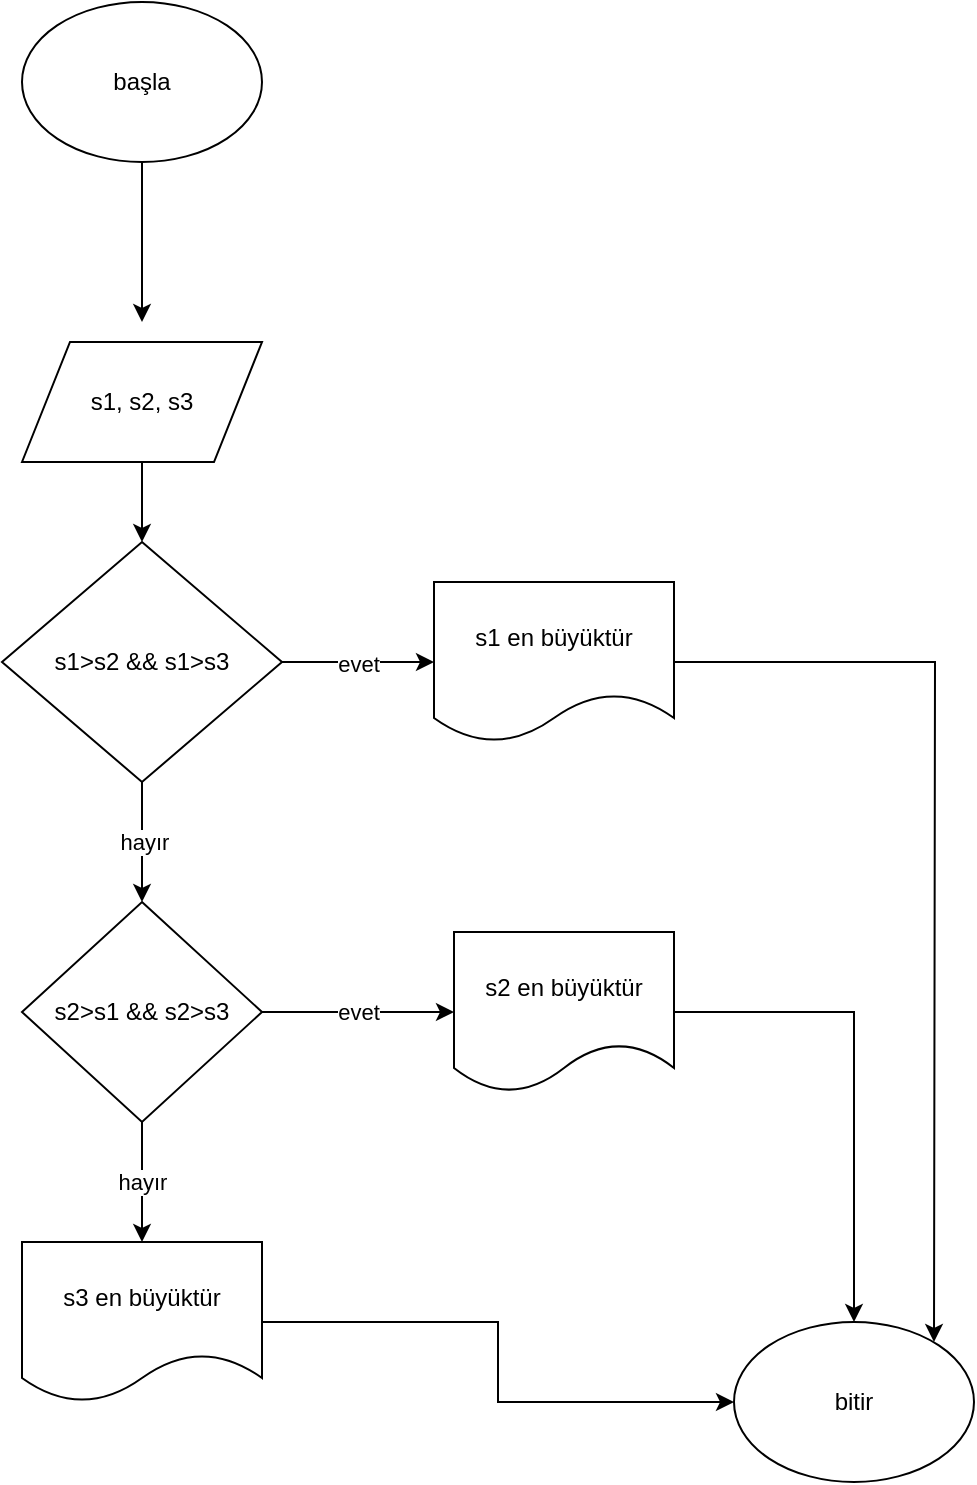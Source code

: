 <mxfile version="12.8.4" type="device"><diagram id="FPWQKBdUPEqIUg2I9zfN" name="Page-1"><mxGraphModel dx="1011" dy="825" grid="1" gridSize="10" guides="1" tooltips="1" connect="1" arrows="1" fold="1" page="1" pageScale="1" pageWidth="827" pageHeight="1169" math="0" shadow="0"><root><mxCell id="0"/><mxCell id="1" parent="0"/><mxCell id="6e_xKL5CZ2_VzSZ2Yw4f-2" style="edgeStyle=orthogonalEdgeStyle;rounded=0;orthogonalLoop=1;jettySize=auto;html=1;" edge="1" parent="1" source="6e_xKL5CZ2_VzSZ2Yw4f-1"><mxGeometry relative="1" as="geometry"><mxPoint x="354" y="250" as="targetPoint"/></mxGeometry></mxCell><mxCell id="6e_xKL5CZ2_VzSZ2Yw4f-1" value="başla&lt;br&gt;" style="ellipse;whiteSpace=wrap;html=1;" vertex="1" parent="1"><mxGeometry x="294" y="90" width="120" height="80" as="geometry"/></mxCell><mxCell id="6e_xKL5CZ2_VzSZ2Yw4f-5" style="edgeStyle=orthogonalEdgeStyle;rounded=0;orthogonalLoop=1;jettySize=auto;html=1;entryX=0.5;entryY=0;entryDx=0;entryDy=0;" edge="1" parent="1" source="6e_xKL5CZ2_VzSZ2Yw4f-3" target="6e_xKL5CZ2_VzSZ2Yw4f-4"><mxGeometry relative="1" as="geometry"/></mxCell><mxCell id="6e_xKL5CZ2_VzSZ2Yw4f-3" value="s1, s2, s3" style="shape=parallelogram;perimeter=parallelogramPerimeter;whiteSpace=wrap;html=1;" vertex="1" parent="1"><mxGeometry x="294" y="260" width="120" height="60" as="geometry"/></mxCell><mxCell id="6e_xKL5CZ2_VzSZ2Yw4f-6" value="evet" style="edgeStyle=orthogonalEdgeStyle;rounded=0;orthogonalLoop=1;jettySize=auto;html=1;" edge="1" parent="1" source="6e_xKL5CZ2_VzSZ2Yw4f-4"><mxGeometry relative="1" as="geometry"><mxPoint x="500" y="420" as="targetPoint"/></mxGeometry></mxCell><mxCell id="6e_xKL5CZ2_VzSZ2Yw4f-8" value="hayır" style="edgeStyle=orthogonalEdgeStyle;rounded=0;orthogonalLoop=1;jettySize=auto;html=1;" edge="1" parent="1" source="6e_xKL5CZ2_VzSZ2Yw4f-4"><mxGeometry relative="1" as="geometry"><mxPoint x="354" y="540" as="targetPoint"/></mxGeometry></mxCell><mxCell id="6e_xKL5CZ2_VzSZ2Yw4f-4" value="s1&amp;gt;s2 &amp;amp;&amp;amp; s1&amp;gt;s3" style="rhombus;whiteSpace=wrap;html=1;" vertex="1" parent="1"><mxGeometry x="284" y="360" width="140" height="120" as="geometry"/></mxCell><mxCell id="6e_xKL5CZ2_VzSZ2Yw4f-15" style="edgeStyle=orthogonalEdgeStyle;rounded=0;orthogonalLoop=1;jettySize=auto;html=1;" edge="1" parent="1" source="6e_xKL5CZ2_VzSZ2Yw4f-7"><mxGeometry relative="1" as="geometry"><mxPoint x="750" y="760" as="targetPoint"/></mxGeometry></mxCell><mxCell id="6e_xKL5CZ2_VzSZ2Yw4f-7" value="s1 en büyüktür" style="shape=document;whiteSpace=wrap;html=1;boundedLbl=1;" vertex="1" parent="1"><mxGeometry x="500" y="380" width="120" height="80" as="geometry"/></mxCell><mxCell id="6e_xKL5CZ2_VzSZ2Yw4f-10" value="evet" style="edgeStyle=orthogonalEdgeStyle;rounded=0;orthogonalLoop=1;jettySize=auto;html=1;" edge="1" parent="1" source="6e_xKL5CZ2_VzSZ2Yw4f-9" target="6e_xKL5CZ2_VzSZ2Yw4f-11"><mxGeometry relative="1" as="geometry"><mxPoint x="500" y="595" as="targetPoint"/></mxGeometry></mxCell><mxCell id="6e_xKL5CZ2_VzSZ2Yw4f-12" value="hayır" style="edgeStyle=orthogonalEdgeStyle;rounded=0;orthogonalLoop=1;jettySize=auto;html=1;" edge="1" parent="1" source="6e_xKL5CZ2_VzSZ2Yw4f-9" target="6e_xKL5CZ2_VzSZ2Yw4f-13"><mxGeometry relative="1" as="geometry"><mxPoint x="354" y="720" as="targetPoint"/></mxGeometry></mxCell><mxCell id="6e_xKL5CZ2_VzSZ2Yw4f-9" value="s2&amp;gt;s1 &amp;amp;&amp;amp; s2&amp;gt;s3" style="rhombus;whiteSpace=wrap;html=1;" vertex="1" parent="1"><mxGeometry x="294" y="540" width="120" height="110" as="geometry"/></mxCell><mxCell id="6e_xKL5CZ2_VzSZ2Yw4f-16" style="edgeStyle=orthogonalEdgeStyle;rounded=0;orthogonalLoop=1;jettySize=auto;html=1;" edge="1" parent="1" source="6e_xKL5CZ2_VzSZ2Yw4f-11" target="6e_xKL5CZ2_VzSZ2Yw4f-14"><mxGeometry relative="1" as="geometry"/></mxCell><mxCell id="6e_xKL5CZ2_VzSZ2Yw4f-11" value="s2 en büyüktür" style="shape=document;whiteSpace=wrap;html=1;boundedLbl=1;" vertex="1" parent="1"><mxGeometry x="510" y="555" width="110" height="80" as="geometry"/></mxCell><mxCell id="6e_xKL5CZ2_VzSZ2Yw4f-17" style="edgeStyle=orthogonalEdgeStyle;rounded=0;orthogonalLoop=1;jettySize=auto;html=1;entryX=0;entryY=0.5;entryDx=0;entryDy=0;" edge="1" parent="1" source="6e_xKL5CZ2_VzSZ2Yw4f-13" target="6e_xKL5CZ2_VzSZ2Yw4f-14"><mxGeometry relative="1" as="geometry"/></mxCell><mxCell id="6e_xKL5CZ2_VzSZ2Yw4f-13" value="s3 en büyüktür" style="shape=document;whiteSpace=wrap;html=1;boundedLbl=1;" vertex="1" parent="1"><mxGeometry x="294" y="710" width="120" height="80" as="geometry"/></mxCell><mxCell id="6e_xKL5CZ2_VzSZ2Yw4f-14" value="bitir" style="ellipse;whiteSpace=wrap;html=1;" vertex="1" parent="1"><mxGeometry x="650" y="750" width="120" height="80" as="geometry"/></mxCell></root></mxGraphModel></diagram></mxfile>